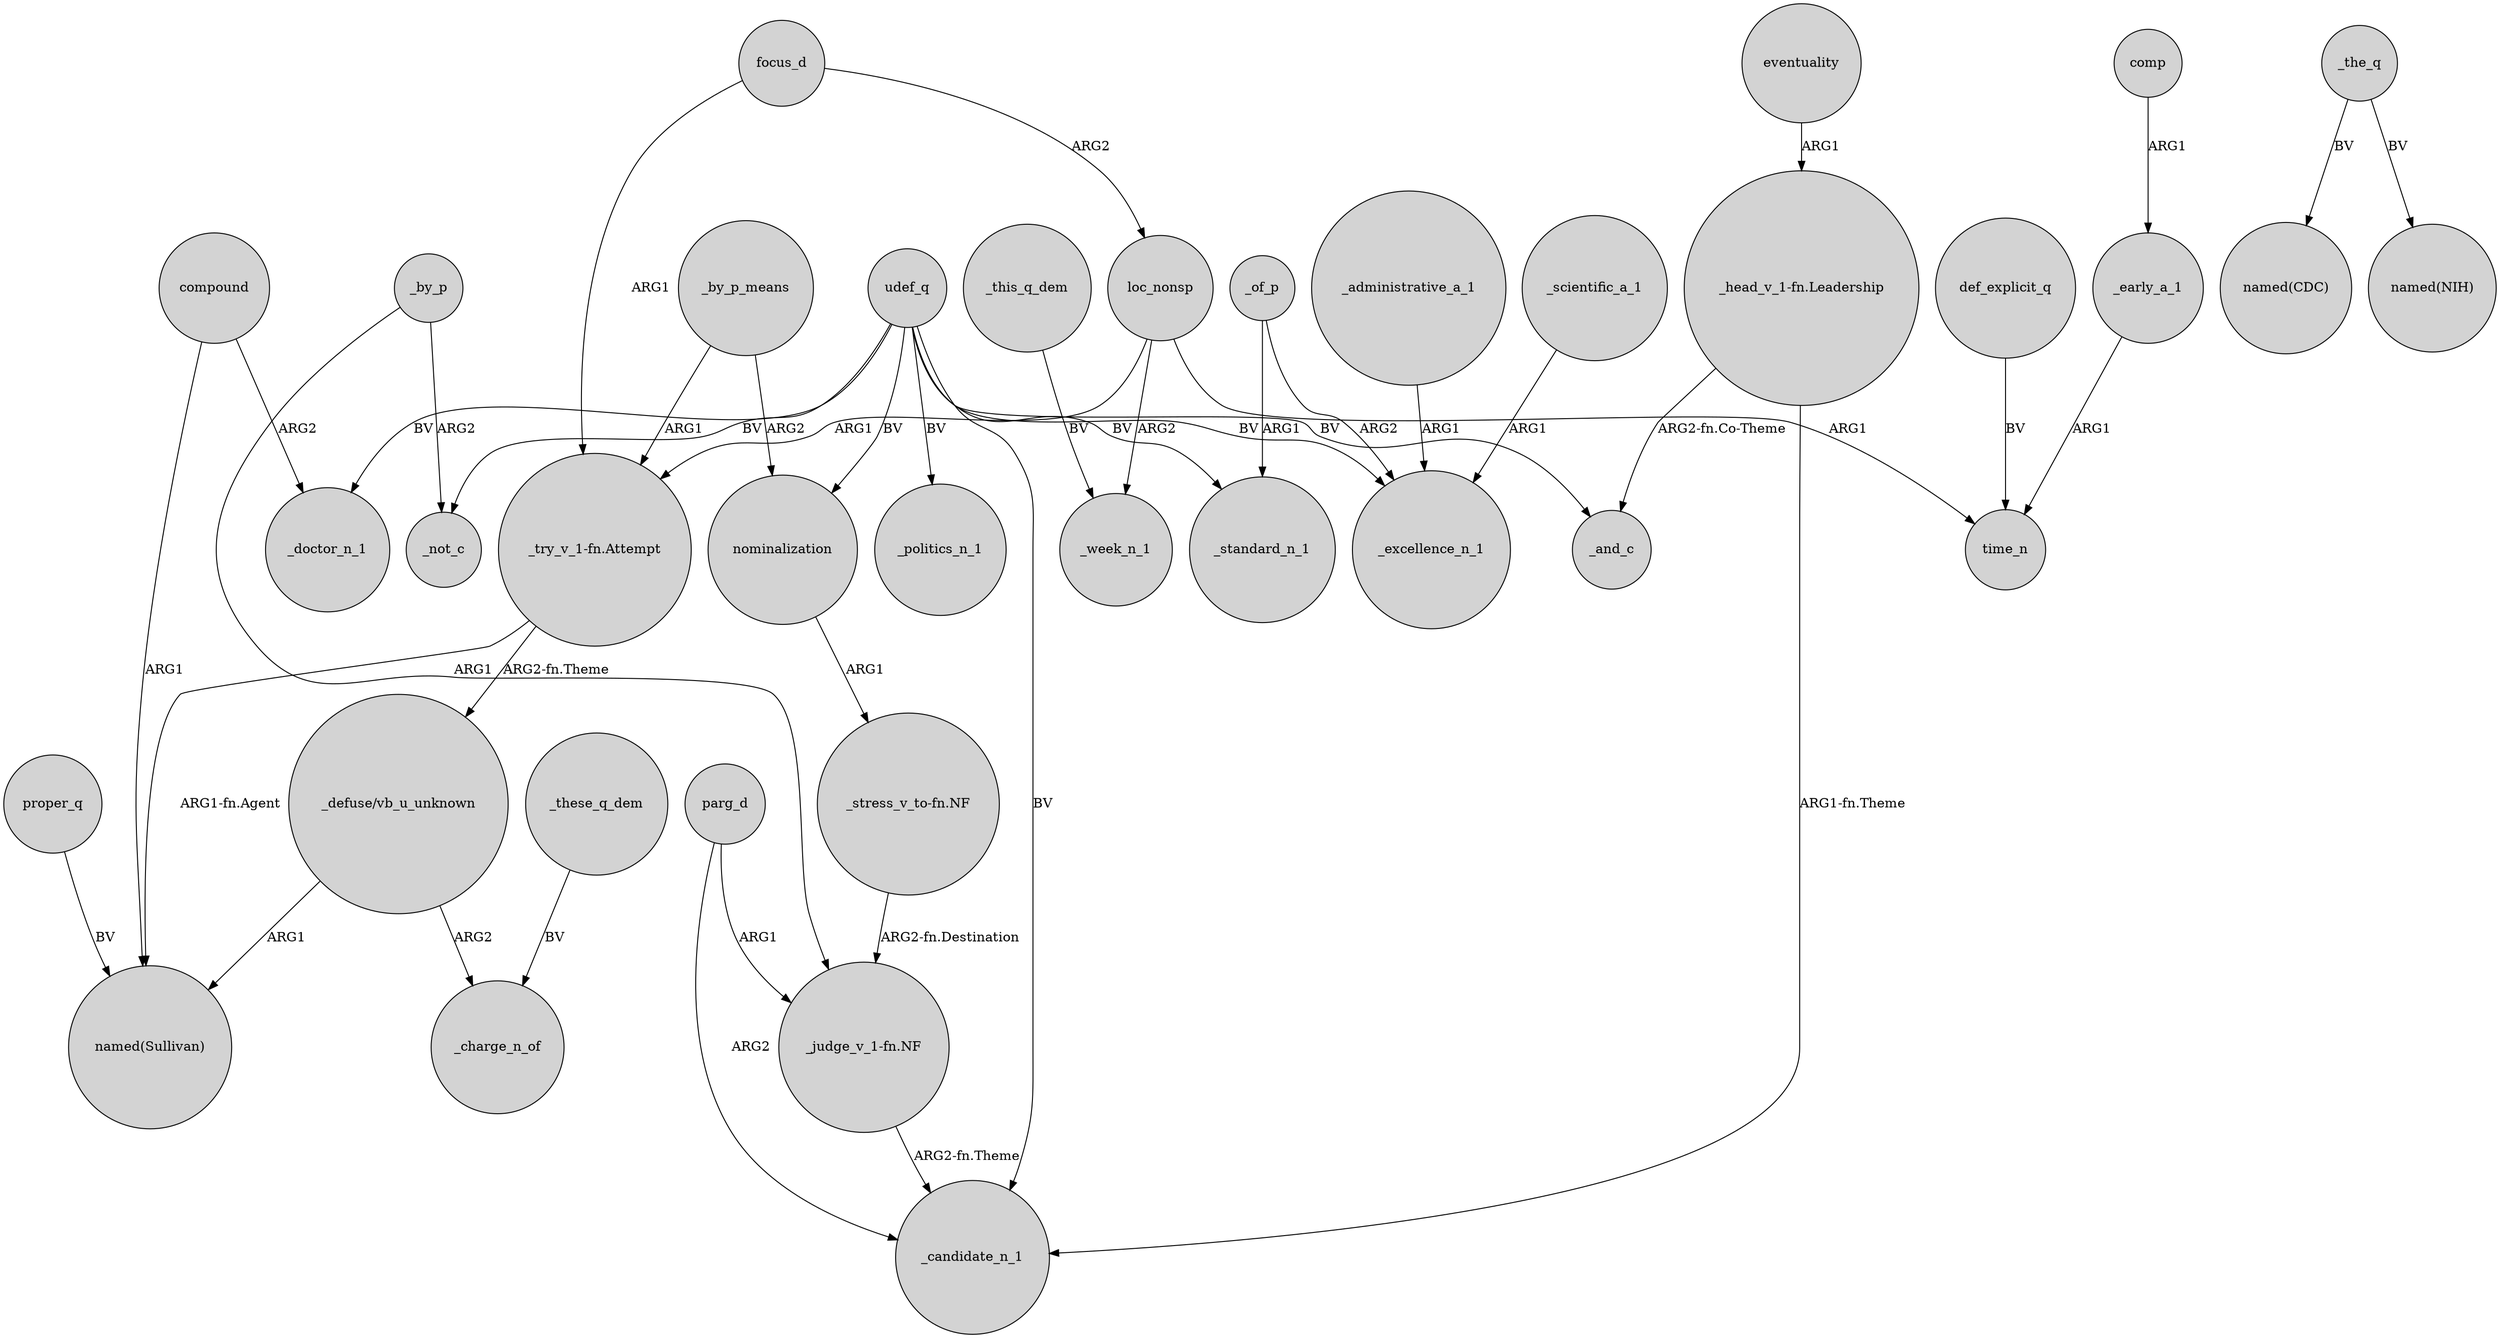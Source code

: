digraph {
	node [shape=circle style=filled]
	focus_d -> loc_nonsp [label=ARG2]
	compound -> _doctor_n_1 [label=ARG2]
	_by_p_means -> nominalization [label=ARG2]
	_of_p -> _excellence_n_1 [label=ARG2]
	"_try_v_1-fn.Attempt" -> "named(Sullivan)" [label="ARG1-fn.Agent"]
	def_explicit_q -> time_n [label=BV]
	_by_p -> "_judge_v_1-fn.NF" [label=ARG1]
	parg_d -> "_judge_v_1-fn.NF" [label=ARG1]
	parg_d -> _candidate_n_1 [label=ARG2]
	nominalization -> "_stress_v_to-fn.NF" [label=ARG1]
	"_try_v_1-fn.Attempt" -> "_defuse/vb_u_unknown" [label="ARG2-fn.Theme"]
	"_stress_v_to-fn.NF" -> "_judge_v_1-fn.NF" [label="ARG2-fn.Destination"]
	loc_nonsp -> time_n [label=ARG1]
	"_judge_v_1-fn.NF" -> _candidate_n_1 [label="ARG2-fn.Theme"]
	udef_q -> _doctor_n_1 [label=BV]
	udef_q -> _excellence_n_1 [label=BV]
	udef_q -> _politics_n_1 [label=BV]
	eventuality -> "_head_v_1-fn.Leadership" [label=ARG1]
	proper_q -> "named(Sullivan)" [label=BV]
	_this_q_dem -> _week_n_1 [label=BV]
	_these_q_dem -> _charge_n_of [label=BV]
	loc_nonsp -> _week_n_1 [label=ARG2]
	_the_q -> "named(CDC)" [label=BV]
	_of_p -> _standard_n_1 [label=ARG1]
	compound -> "named(Sullivan)" [label=ARG1]
	"_defuse/vb_u_unknown" -> _charge_n_of [label=ARG2]
	_by_p -> _not_c [label=ARG2]
	_administrative_a_1 -> _excellence_n_1 [label=ARG1]
	_scientific_a_1 -> _excellence_n_1 [label=ARG1]
	udef_q -> nominalization [label=BV]
	"_head_v_1-fn.Leadership" -> _candidate_n_1 [label="ARG1-fn.Theme"]
	"_defuse/vb_u_unknown" -> "named(Sullivan)" [label=ARG1]
	_the_q -> "named(NIH)" [label=BV]
	_early_a_1 -> time_n [label=ARG1]
	focus_d -> "_try_v_1-fn.Attempt" [label=ARG1]
	udef_q -> _not_c [label=BV]
	udef_q -> _and_c [label=BV]
	"_head_v_1-fn.Leadership" -> _and_c [label="ARG2-fn.Co-Theme"]
	udef_q -> _standard_n_1 [label=BV]
	loc_nonsp -> "_try_v_1-fn.Attempt" [label=ARG1]
	comp -> _early_a_1 [label=ARG1]
	udef_q -> _candidate_n_1 [label=BV]
	_by_p_means -> "_try_v_1-fn.Attempt" [label=ARG1]
}

